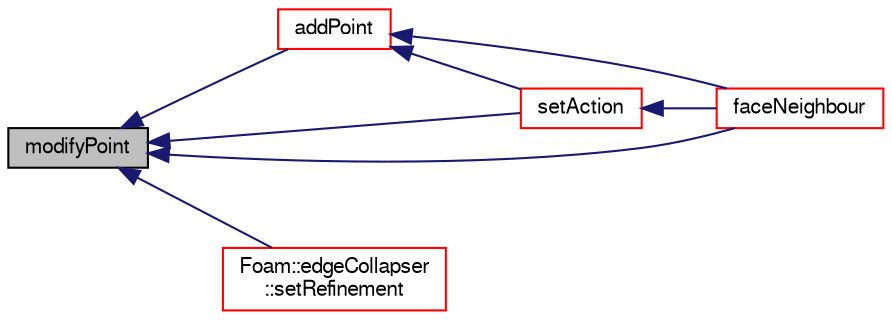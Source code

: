 digraph "modifyPoint"
{
  bgcolor="transparent";
  edge [fontname="FreeSans",fontsize="10",labelfontname="FreeSans",labelfontsize="10"];
  node [fontname="FreeSans",fontsize="10",shape=record];
  rankdir="LR";
  Node1778 [label="modifyPoint",height=0.2,width=0.4,color="black", fillcolor="grey75", style="filled", fontcolor="black"];
  Node1778 -> Node1779 [dir="back",color="midnightblue",fontsize="10",style="solid",fontname="FreeSans"];
  Node1779 [label="addPoint",height=0.2,width=0.4,color="red",URL="$a21678.html#a8f193762de4dd6a4d0d5c7b6184fcf73",tooltip="Add point. Return new point label. "];
  Node1779 -> Node1782 [dir="back",color="midnightblue",fontsize="10",style="solid",fontname="FreeSans"];
  Node1782 [label="faceNeighbour",height=0.2,width=0.4,color="red",URL="$a21678.html#ac0226836c6afb225e82b34f85b7c5d2c"];
  Node1779 -> Node1784 [dir="back",color="midnightblue",fontsize="10",style="solid",fontname="FreeSans"];
  Node1784 [label="setAction",height=0.2,width=0.4,color="red",URL="$a21678.html#a40a23962b792d24f4cb999f5b55aece2",tooltip="For compatibility with polyTopoChange: set topological action. "];
  Node1784 -> Node1782 [dir="back",color="midnightblue",fontsize="10",style="solid",fontname="FreeSans"];
  Node1778 -> Node1782 [dir="back",color="midnightblue",fontsize="10",style="solid",fontname="FreeSans"];
  Node1778 -> Node1784 [dir="back",color="midnightblue",fontsize="10",style="solid",fontname="FreeSans"];
  Node1778 -> Node1828 [dir="back",color="midnightblue",fontsize="10",style="solid",fontname="FreeSans"];
  Node1828 [label="Foam::edgeCollapser\l::setRefinement",height=0.2,width=0.4,color="red",URL="$a21642.html#a788f5a11a20efd0f4a6a8ab78be4efeb",tooltip="Play commands into polyTopoChange to create mesh. "];
}
